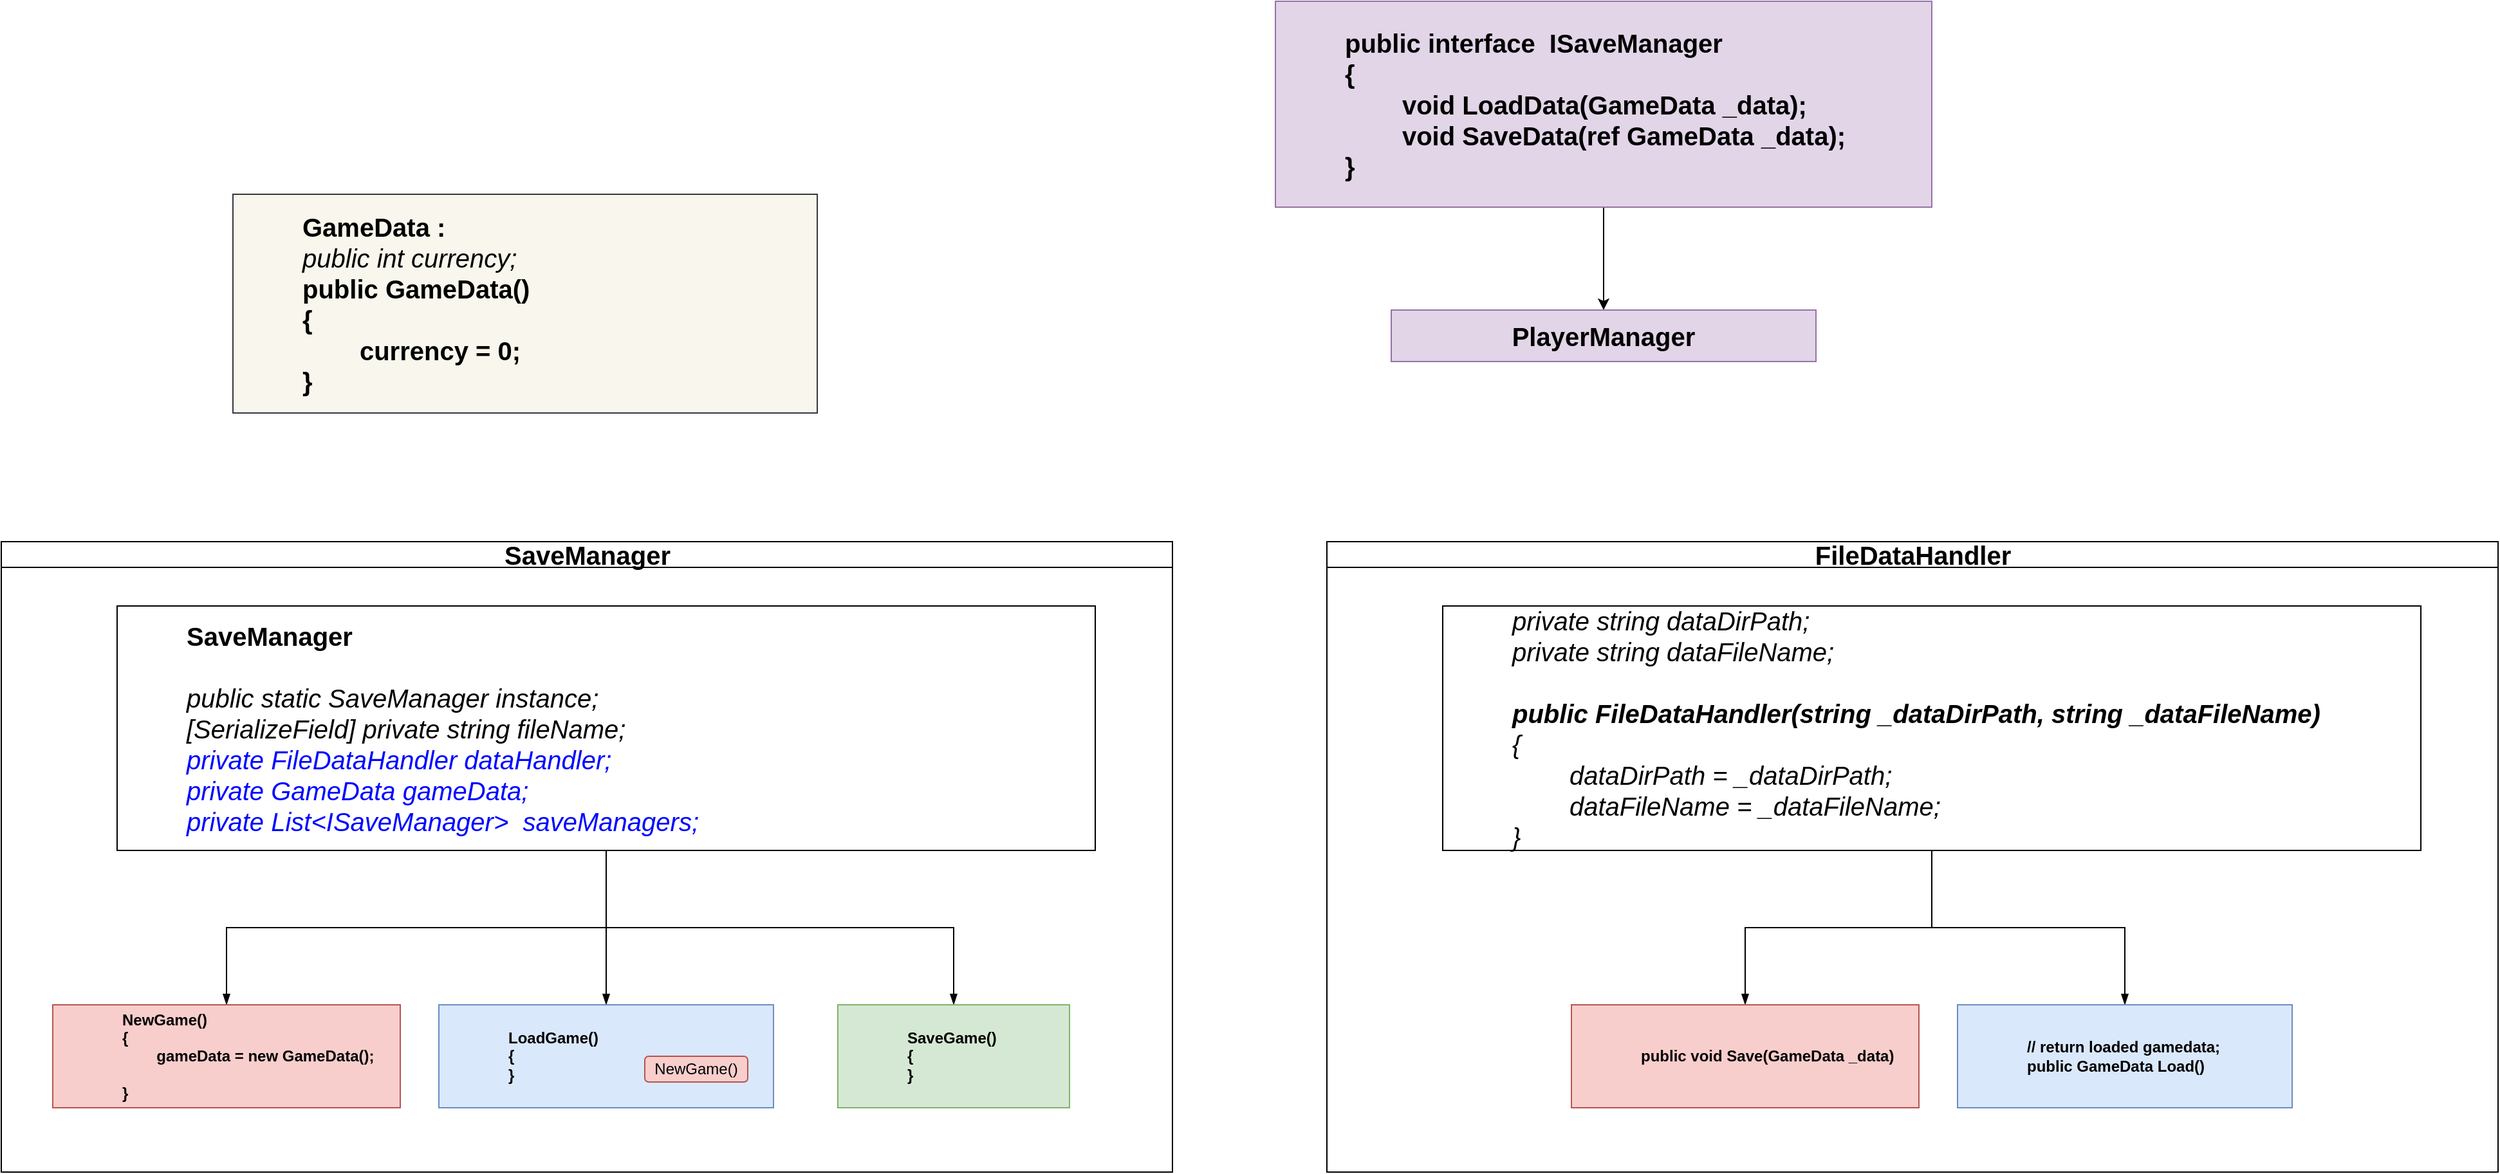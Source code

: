 <mxfile version="28.0.3">
  <diagram id="prtHgNgQTEPvFCAcTncT" name="Page-1">
    <mxGraphModel dx="2383" dy="2435" grid="1" gridSize="10" guides="1" tooltips="1" connect="1" arrows="1" fold="1" page="1" pageScale="1" pageWidth="827" pageHeight="1169" math="0" shadow="0">
      <root>
        <mxCell id="0" />
        <mxCell id="1" parent="0" />
        <mxCell id="dNxyNK7c78bLwvsdeMH5-11" value="&lt;span style=&quot;text-align: left; text-wrap-mode: wrap;&quot;&gt;SaveManager&lt;/span&gt;" style="swimlane;html=1;startSize=20;horizontal=1;containerType=tree;glass=0;fontSize=20;" parent="1" vertex="1">
          <mxGeometry x="80" y="-40" width="910" height="490" as="geometry" />
        </mxCell>
        <UserObject label="SaveManager&lt;div&gt;&lt;br&gt;&lt;/div&gt;&lt;div&gt;&lt;span style=&quot;font-weight: normal;&quot;&gt;&lt;i&gt;public static SaveManager instance;&lt;/i&gt;&lt;/span&gt;&lt;/div&gt;&lt;div&gt;&lt;span style=&quot;font-weight: normal;&quot;&gt;&lt;i&gt;[SerializeField] private string fileName;&lt;/i&gt;&lt;/span&gt;&lt;/div&gt;&lt;div&gt;&lt;span style=&quot;font-weight: normal;&quot;&gt;&lt;i&gt;&lt;font style=&quot;color: rgb(0, 8, 255);&quot;&gt;private FileDataHandler dataHandler;&lt;/font&gt;&lt;/i&gt;&lt;/span&gt;&lt;/div&gt;&lt;div&gt;&lt;span style=&quot;font-weight: 400;&quot;&gt;&lt;i&gt;&lt;font style=&quot;color: rgb(0, 8, 255);&quot;&gt;private GameData gameData;&lt;/font&gt;&lt;/i&gt;&lt;/span&gt;&lt;/div&gt;&lt;div&gt;&lt;span style=&quot;font-weight: 400;&quot;&gt;&lt;i&gt;&lt;font style=&quot;color: rgb(0, 8, 255);&quot;&gt;private List&amp;lt;ISaveManager&amp;gt;&amp;nbsp; saveManagers;&lt;/font&gt;&lt;/i&gt;&lt;/span&gt;&lt;/div&gt;" name="Tessa Miller" position="CFO" location="Office 1" email="me@example.com" placeholders="1" id="dNxyNK7c78bLwvsdeMH5-12">
          <mxCell style="label;image=https://cdn3.iconfinder.com/data/icons/user-avatars-1/512/users-3-128.png;whiteSpace=wrap;html=1;rounded=0;glass=0;treeMoving=1;treeFolding=1;fontSize=20;" parent="dNxyNK7c78bLwvsdeMH5-11" vertex="1">
            <mxGeometry x="90" y="50" width="760" height="190" as="geometry" />
          </mxCell>
        </UserObject>
        <mxCell id="dNxyNK7c78bLwvsdeMH5-13" value="" style="endArrow=blockThin;endFill=1;fontSize=11;edgeStyle=elbowEdgeStyle;elbow=vertical;rounded=0;" parent="dNxyNK7c78bLwvsdeMH5-11" source="dNxyNK7c78bLwvsdeMH5-12" target="dNxyNK7c78bLwvsdeMH5-14" edge="1">
          <mxGeometry relative="1" as="geometry" />
        </mxCell>
        <UserObject label="NewGame()&lt;div&gt;{&lt;/div&gt;&lt;div&gt;&lt;span style=&quot;white-space: pre;&quot;&gt;&#x9;&lt;/span&gt;gameData = new GameData();&lt;br&gt;&lt;/div&gt;&lt;div&gt;&lt;br&gt;&lt;/div&gt;&lt;div&gt;}&lt;br&gt;&lt;/div&gt;" name="Edward Morrison" position="Brand Manager" location="Office 2" email="me@example.com" placeholders="1" id="dNxyNK7c78bLwvsdeMH5-14">
          <mxCell style="label;image=https://cdn3.iconfinder.com/data/icons/user-avatars-1/512/users-10-3-128.png;whiteSpace=wrap;html=1;rounded=0;glass=0;treeFolding=1;treeMoving=1;fillColor=#f8cecc;strokeColor=#b85450;" parent="dNxyNK7c78bLwvsdeMH5-11" vertex="1">
            <mxGeometry x="40" y="360" width="270" height="80" as="geometry" />
          </mxCell>
        </UserObject>
        <mxCell id="dNxyNK7c78bLwvsdeMH5-15" value="" style="endArrow=blockThin;endFill=1;fontSize=11;edgeStyle=elbowEdgeStyle;elbow=vertical;rounded=0;" parent="dNxyNK7c78bLwvsdeMH5-11" source="dNxyNK7c78bLwvsdeMH5-12" target="dNxyNK7c78bLwvsdeMH5-16" edge="1">
          <mxGeometry relative="1" as="geometry" />
        </mxCell>
        <UserObject label="LoadGame()&lt;div&gt;{&lt;br&gt;}&lt;/div&gt;" name="Evan Valet" position="HR Director" location="Office 4" email="me@example.com" placeholders="1" id="dNxyNK7c78bLwvsdeMH5-16">
          <mxCell style="label;image=https://cdn3.iconfinder.com/data/icons/user-avatars-1/512/users-9-2-128.png;whiteSpace=wrap;html=1;rounded=0;glass=0;treeFolding=1;treeMoving=1;fillColor=#dae8fc;strokeColor=#6c8ebf;" parent="dNxyNK7c78bLwvsdeMH5-11" vertex="1">
            <mxGeometry x="340" y="360" width="260" height="80" as="geometry" />
          </mxCell>
        </UserObject>
        <mxCell id="dNxyNK7c78bLwvsdeMH5-17" value="" style="endArrow=blockThin;endFill=1;fontSize=11;edgeStyle=elbowEdgeStyle;elbow=vertical;rounded=0;" parent="dNxyNK7c78bLwvsdeMH5-11" source="dNxyNK7c78bLwvsdeMH5-12" target="dNxyNK7c78bLwvsdeMH5-18" edge="1">
          <mxGeometry relative="1" as="geometry" />
        </mxCell>
        <UserObject label="SaveGame()&lt;div&gt;{&lt;/div&gt;&lt;div&gt;}&lt;/div&gt;" name="Alison Donovan" position="System Admin" location="Office 3" email="me@example.com" placeholders="1" id="dNxyNK7c78bLwvsdeMH5-18">
          <mxCell style="label;image=https://cdn3.iconfinder.com/data/icons/user-avatars-1/512/users-2-128.png;whiteSpace=wrap;html=1;rounded=0;glass=0;fillColor=#d5e8d4;strokeColor=#82b366;" parent="dNxyNK7c78bLwvsdeMH5-11" vertex="1">
            <mxGeometry x="650" y="360" width="180" height="80" as="geometry" />
          </mxCell>
        </UserObject>
        <mxCell id="LWeH_9sK6wfF5uPUEN-5-2" value="NewGame()" style="rounded=1;whiteSpace=wrap;html=1;fillColor=#f8cecc;strokeColor=#b85450;" vertex="1" parent="dNxyNK7c78bLwvsdeMH5-11">
          <mxGeometry x="500" y="400" width="80" height="20" as="geometry" />
        </mxCell>
        <mxCell id="LWeH_9sK6wfF5uPUEN-5-6" value="FileDataHandler" style="swimlane;html=1;startSize=20;horizontal=1;containerType=tree;glass=0;fontSize=20;" vertex="1" parent="1">
          <mxGeometry x="1110" y="-40" width="910" height="490" as="geometry" />
        </mxCell>
        <UserObject label="&lt;span style=&quot;font-weight: normal;&quot;&gt;&lt;i&gt;private string dataDirPath;&lt;/i&gt;&lt;/span&gt;&lt;div&gt;&lt;span style=&quot;font-weight: normal;&quot;&gt;&lt;i&gt;private string dataFileName;&lt;/i&gt;&lt;/span&gt;&lt;/div&gt;&lt;div&gt;&lt;span style=&quot;font-weight: normal;&quot;&gt;&lt;i&gt;&lt;br&gt;&lt;/i&gt;&lt;/span&gt;&lt;/div&gt;&lt;div&gt;&lt;i&gt;public FileDataHandler(string _dataDirPath, string _dataFileName)&lt;/i&gt;&lt;/div&gt;&lt;div&gt;&lt;span style=&quot;font-weight: normal;&quot;&gt;&lt;i&gt;{&lt;/i&gt;&lt;/span&gt;&lt;/div&gt;&lt;div&gt;&lt;span style=&quot;font-weight: normal;&quot;&gt;&lt;i&gt;&lt;span style=&quot;white-space: pre;&quot;&gt;&#x9;&lt;/span&gt;dataDirPath = _dataDirPath;&lt;/i&gt;&lt;/span&gt;&lt;/div&gt;&lt;div&gt;&lt;span style=&quot;font-weight: normal;&quot;&gt;&lt;i&gt;&lt;span style=&quot;white-space: pre;&quot;&gt;&#x9;&lt;/span&gt;dataFileName = _dataFileName;&lt;br&gt;&lt;/i&gt;&lt;/span&gt;&lt;/div&gt;&lt;div&gt;&lt;span style=&quot;font-weight: normal;&quot;&gt;&lt;i&gt;}&lt;/i&gt;&lt;/span&gt;&lt;/div&gt;" name="Tessa Miller" position="CFO" location="Office 1" email="me@example.com" placeholders="1" link="https://www.draw.io" id="LWeH_9sK6wfF5uPUEN-5-7">
          <mxCell style="label;image=https://cdn3.iconfinder.com/data/icons/user-avatars-1/512/users-3-128.png;whiteSpace=wrap;html=1;rounded=0;glass=0;treeMoving=1;treeFolding=1;fontSize=20;" vertex="1" parent="LWeH_9sK6wfF5uPUEN-5-6">
            <mxGeometry x="90" y="50" width="760" height="190" as="geometry" />
          </mxCell>
        </UserObject>
        <mxCell id="LWeH_9sK6wfF5uPUEN-5-8" value="" style="endArrow=blockThin;endFill=1;fontSize=11;edgeStyle=elbowEdgeStyle;elbow=vertical;rounded=0;" edge="1" parent="LWeH_9sK6wfF5uPUEN-5-6" source="LWeH_9sK6wfF5uPUEN-5-7" target="LWeH_9sK6wfF5uPUEN-5-9">
          <mxGeometry relative="1" as="geometry" />
        </mxCell>
        <UserObject label="&lt;div&gt;public void Save(GameData _data)&lt;/div&gt;" name="Edward Morrison" position="Brand Manager" location="Office 2" email="me@example.com" placeholders="1" id="LWeH_9sK6wfF5uPUEN-5-9">
          <mxCell style="label;image=https://cdn3.iconfinder.com/data/icons/user-avatars-1/512/users-10-3-128.png;whiteSpace=wrap;html=1;rounded=0;glass=0;treeFolding=1;treeMoving=1;fillColor=#f8cecc;strokeColor=#b85450;" vertex="1" parent="LWeH_9sK6wfF5uPUEN-5-6">
            <mxGeometry x="190" y="360" width="270" height="80" as="geometry" />
          </mxCell>
        </UserObject>
        <mxCell id="LWeH_9sK6wfF5uPUEN-5-10" value="" style="endArrow=blockThin;endFill=1;fontSize=11;edgeStyle=elbowEdgeStyle;elbow=vertical;rounded=0;" edge="1" parent="LWeH_9sK6wfF5uPUEN-5-6" source="LWeH_9sK6wfF5uPUEN-5-7" target="LWeH_9sK6wfF5uPUEN-5-11">
          <mxGeometry relative="1" as="geometry" />
        </mxCell>
        <UserObject label="&lt;div&gt;// return loaded gamedata;&lt;/div&gt;public GameData Load()" name="Evan Valet" position="HR Director" location="Office 4" email="me@example.com" placeholders="1" id="LWeH_9sK6wfF5uPUEN-5-11">
          <mxCell style="label;image=https://cdn3.iconfinder.com/data/icons/user-avatars-1/512/users-9-2-128.png;whiteSpace=wrap;html=1;rounded=0;glass=0;treeFolding=1;treeMoving=1;fillColor=#dae8fc;strokeColor=#6c8ebf;" vertex="1" parent="LWeH_9sK6wfF5uPUEN-5-6">
            <mxGeometry x="490" y="360" width="260" height="80" as="geometry" />
          </mxCell>
        </UserObject>
        <mxCell id="LWeH_9sK6wfF5uPUEN-5-26" value="" style="edgeStyle=orthogonalEdgeStyle;rounded=0;orthogonalLoop=1;jettySize=auto;html=1;" edge="1" parent="1" source="LWeH_9sK6wfF5uPUEN-5-15" target="LWeH_9sK6wfF5uPUEN-5-25">
          <mxGeometry relative="1" as="geometry" />
        </mxCell>
        <UserObject label="public interface&amp;nbsp; ISaveManager&lt;div&gt;{&lt;/div&gt;&lt;div&gt;&lt;span style=&quot;white-space: pre;&quot;&gt;&#x9;&lt;/span&gt;void LoadData(GameData _data);&lt;br&gt;&lt;/div&gt;&lt;div&gt;&lt;span style=&quot;white-space: pre;&quot;&gt;&#x9;&lt;/span&gt;void SaveData(ref GameData _data);&lt;br&gt;&lt;/div&gt;&lt;div&gt;}&lt;/div&gt;" name="Alison Donovan" position="System Admin" location="Office 3" email="me@example.com" placeholders="1" id="LWeH_9sK6wfF5uPUEN-5-15">
          <mxCell style="label;image=https://cdn3.iconfinder.com/data/icons/user-avatars-1/512/users-2-128.png;whiteSpace=wrap;html=1;rounded=0;glass=0;fillColor=#e1d5e7;strokeColor=#9673a6;fontSize=20;" vertex="1" parent="1">
            <mxGeometry x="1070" y="-460" width="510" height="160" as="geometry" />
          </mxCell>
        </UserObject>
        <UserObject label="GameData :&lt;div&gt;&lt;i style=&quot;font-weight: normal;&quot;&gt;public int currency;&lt;/i&gt;&lt;/div&gt;&lt;div&gt;public GameData()&lt;/div&gt;&lt;div&gt;{&lt;/div&gt;&lt;div&gt;&lt;span style=&quot;white-space: pre;&quot;&gt;&#x9;&lt;/span&gt;currency = 0;&lt;br&gt;&lt;/div&gt;&lt;div&gt;}&lt;/div&gt;" name="Alison Donovan" position="System Admin" location="Office 3" email="me@example.com" placeholders="1" id="LWeH_9sK6wfF5uPUEN-5-22">
          <mxCell style="label;image=https://cdn3.iconfinder.com/data/icons/user-avatars-1/512/users-2-128.png;whiteSpace=wrap;html=1;rounded=0;glass=0;fillColor=#f9f7ed;strokeColor=#36393d;fontSize=20;" vertex="1" parent="1">
            <mxGeometry x="260" y="-310" width="454" height="170" as="geometry" />
          </mxCell>
        </UserObject>
        <mxCell id="LWeH_9sK6wfF5uPUEN-5-25" value="PlayerManager" style="whiteSpace=wrap;html=1;align=center;fillColor=#e1d5e7;strokeColor=#9673a6;fontStyle=1;spacing=2;spacingLeft=0;rounded=0;glass=0;fontSize=20;" vertex="1" parent="1">
          <mxGeometry x="1160" y="-220" width="330" height="40" as="geometry" />
        </mxCell>
      </root>
    </mxGraphModel>
  </diagram>
</mxfile>
